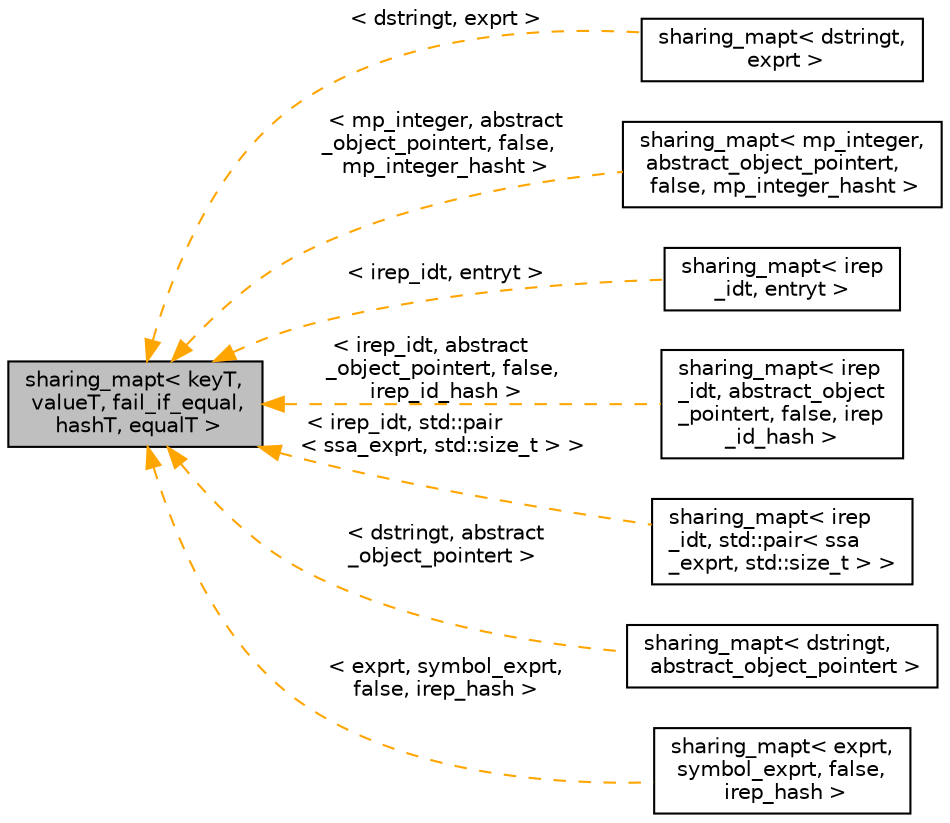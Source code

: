 digraph "sharing_mapt&lt; keyT, valueT, fail_if_equal, hashT, equalT &gt;"
{
 // LATEX_PDF_SIZE
  bgcolor="transparent";
  edge [fontname="Helvetica",fontsize="10",labelfontname="Helvetica",labelfontsize="10"];
  node [fontname="Helvetica",fontsize="10",shape=record];
  rankdir="LR";
  Node1 [label="sharing_mapt\< keyT,\l valueT, fail_if_equal,\l hashT, equalT \>",height=0.2,width=0.4,color="black", fillcolor="grey75", style="filled", fontcolor="black",tooltip="A map implemented as a tree where subtrees can be shared between different maps."];
  Node1 -> Node2 [dir="back",color="orange",fontsize="10",style="dashed",label=" \< dstringt, exprt \>" ,fontname="Helvetica"];
  Node2 [label="sharing_mapt\< dstringt,\l exprt \>",height=0.2,width=0.4,color="black",URL="$classsharing__mapt.html",tooltip=" "];
  Node1 -> Node3 [dir="back",color="orange",fontsize="10",style="dashed",label=" \< mp_integer, abstract\l_object_pointert, false,\l mp_integer_hasht \>" ,fontname="Helvetica"];
  Node3 [label="sharing_mapt\< mp_integer,\l abstract_object_pointert,\l false, mp_integer_hasht \>",height=0.2,width=0.4,color="black",URL="$classsharing__mapt.html",tooltip=" "];
  Node1 -> Node4 [dir="back",color="orange",fontsize="10",style="dashed",label=" \< irep_idt, entryt \>" ,fontname="Helvetica"];
  Node4 [label="sharing_mapt\< irep\l_idt, entryt \>",height=0.2,width=0.4,color="black",URL="$classsharing__mapt.html",tooltip=" "];
  Node1 -> Node5 [dir="back",color="orange",fontsize="10",style="dashed",label=" \< irep_idt, abstract\l_object_pointert, false,\l irep_id_hash \>" ,fontname="Helvetica"];
  Node5 [label="sharing_mapt\< irep\l_idt, abstract_object\l_pointert, false, irep\l_id_hash \>",height=0.2,width=0.4,color="black",URL="$classsharing__mapt.html",tooltip=" "];
  Node1 -> Node6 [dir="back",color="orange",fontsize="10",style="dashed",label=" \< irep_idt, std::pair\l\< ssa_exprt, std::size_t \> \>" ,fontname="Helvetica"];
  Node6 [label="sharing_mapt\< irep\l_idt, std::pair\< ssa\l_exprt, std::size_t \> \>",height=0.2,width=0.4,color="black",URL="$classsharing__mapt.html",tooltip=" "];
  Node1 -> Node7 [dir="back",color="orange",fontsize="10",style="dashed",label=" \< dstringt, abstract\l_object_pointert \>" ,fontname="Helvetica"];
  Node7 [label="sharing_mapt\< dstringt,\l abstract_object_pointert \>",height=0.2,width=0.4,color="black",URL="$classsharing__mapt.html",tooltip=" "];
  Node1 -> Node8 [dir="back",color="orange",fontsize="10",style="dashed",label=" \< exprt, symbol_exprt,\l false, irep_hash \>" ,fontname="Helvetica"];
  Node8 [label="sharing_mapt\< exprt,\l symbol_exprt, false,\l irep_hash \>",height=0.2,width=0.4,color="black",URL="$classsharing__mapt.html",tooltip=" "];
}
